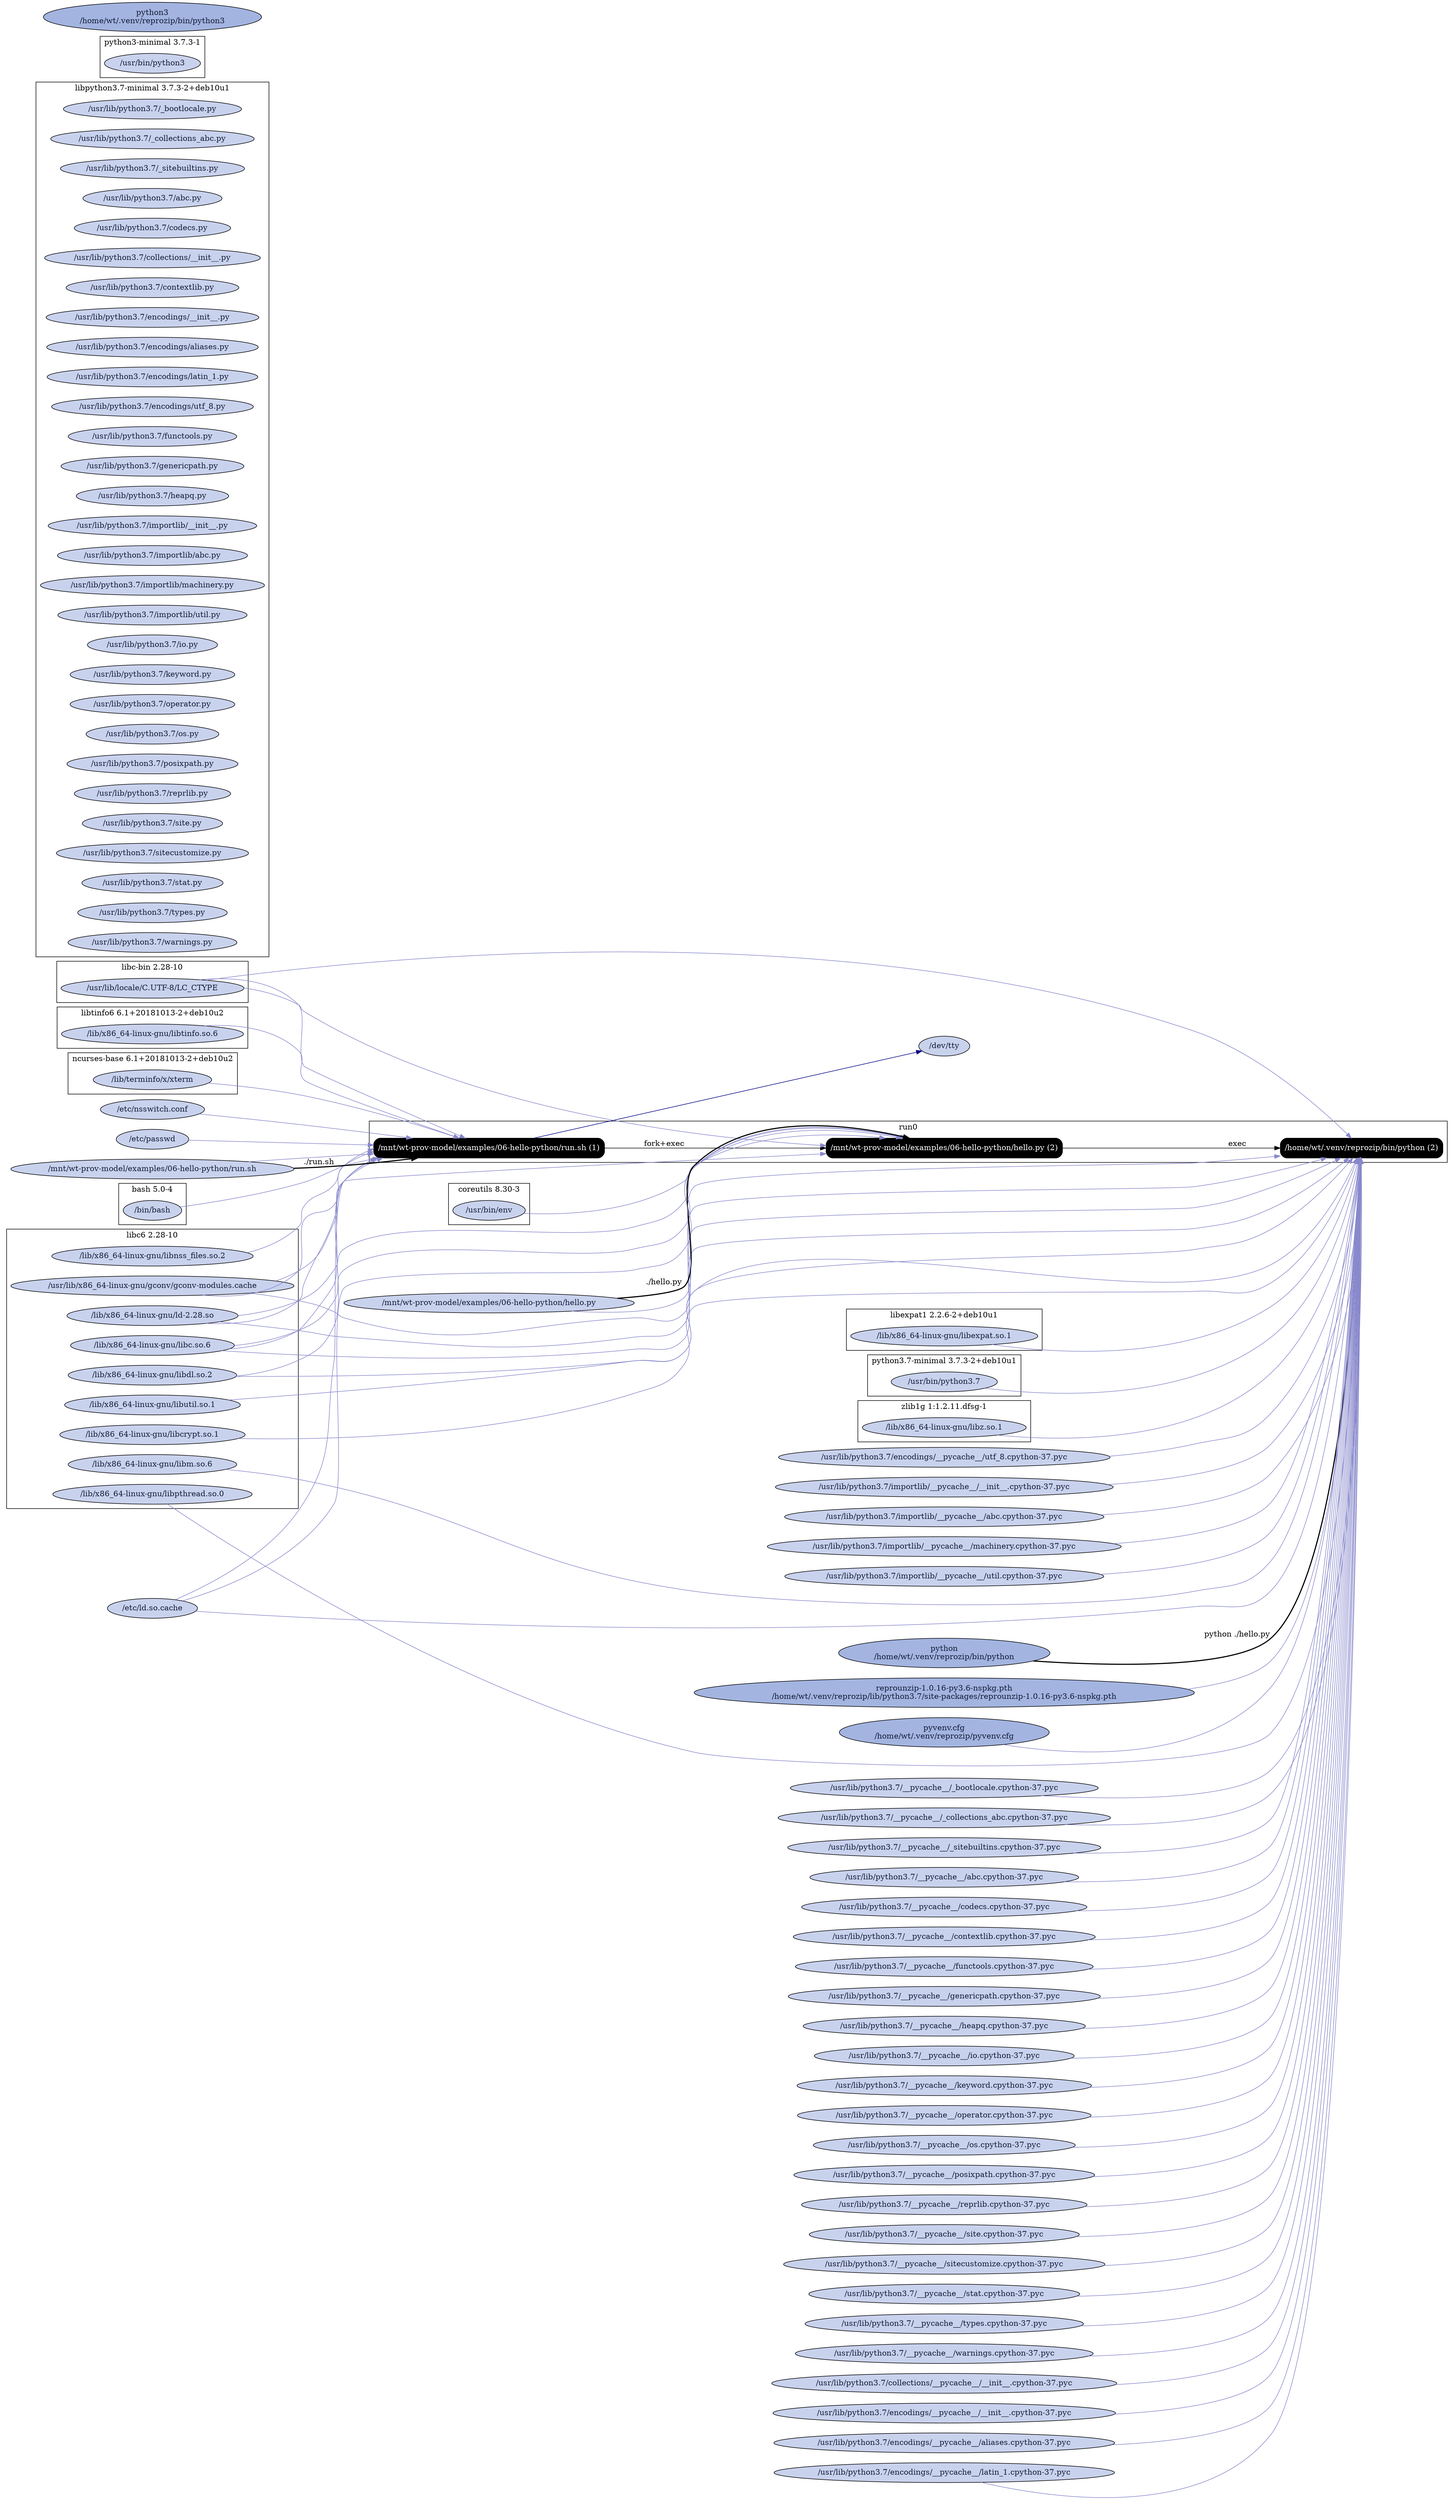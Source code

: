 digraph G {
    rankdir=LR;

    /* programs */
    node [shape=box fontcolor=white fillcolor=black style="filled,rounded"];
    subgraph cluster_run0 {
        label="run0";
        prog0 [label="/mnt/wt-prov-model/examples/06-hello-python/run.sh (1)"];
        prog1 [label="/mnt/wt-prov-model/examples/06-hello-python/hello.py (2)"];
        prog0 -> prog1 [label="fork+exec"];
        prog2 [label="/home/wt/.venv/reprozip/bin/python (2)"];
        prog1 -> prog2 [label="exec"];
    }

    node [shape=ellipse fontcolor="#131C39" fillcolor="#C9D2ED"];

    /* system packages */
    subgraph cluster_pkg0 {
        label="bash 5.0-4";
        "/bin/bash";
    }
    subgraph cluster_pkg1 {
        label="coreutils 8.30-3";
        "/usr/bin/env";
    }
    subgraph cluster_pkg2 {
        label="libc-bin 2.28-10";
        "/usr/lib/locale/C.UTF-8/LC_CTYPE";
    }
    subgraph cluster_pkg3 {
        label="libc6 2.28-10";
        "/lib/x86_64-linux-gnu/ld-2.28.so";
        "/lib/x86_64-linux-gnu/libc.so.6";
        "/lib/x86_64-linux-gnu/libcrypt.so.1";
        "/lib/x86_64-linux-gnu/libdl.so.2";
        "/lib/x86_64-linux-gnu/libm.so.6";
        "/lib/x86_64-linux-gnu/libnss_files.so.2";
        "/lib/x86_64-linux-gnu/libpthread.so.0";
        "/lib/x86_64-linux-gnu/libutil.so.1";
        "/usr/lib/x86_64-linux-gnu/gconv/gconv-modules.cache";
    }
    subgraph cluster_pkg4 {
        label="libexpat1 2.2.6-2+deb10u1";
        "/lib/x86_64-linux-gnu/libexpat.so.1";
    }
    subgraph cluster_pkg5 {
        label="libpython3.7-minimal 3.7.3-2+deb10u1";
        "/usr/lib/python3.7/_bootlocale.py";
        "/usr/lib/python3.7/_collections_abc.py";
        "/usr/lib/python3.7/_sitebuiltins.py";
        "/usr/lib/python3.7/abc.py";
        "/usr/lib/python3.7/codecs.py";
        "/usr/lib/python3.7/collections/__init__.py";
        "/usr/lib/python3.7/contextlib.py";
        "/usr/lib/python3.7/encodings/__init__.py";
        "/usr/lib/python3.7/encodings/aliases.py";
        "/usr/lib/python3.7/encodings/latin_1.py";
        "/usr/lib/python3.7/encodings/utf_8.py";
        "/usr/lib/python3.7/functools.py";
        "/usr/lib/python3.7/genericpath.py";
        "/usr/lib/python3.7/heapq.py";
        "/usr/lib/python3.7/importlib/__init__.py";
        "/usr/lib/python3.7/importlib/abc.py";
        "/usr/lib/python3.7/importlib/machinery.py";
        "/usr/lib/python3.7/importlib/util.py";
        "/usr/lib/python3.7/io.py";
        "/usr/lib/python3.7/keyword.py";
        "/usr/lib/python3.7/operator.py";
        "/usr/lib/python3.7/os.py";
        "/usr/lib/python3.7/posixpath.py";
        "/usr/lib/python3.7/reprlib.py";
        "/usr/lib/python3.7/site.py";
        "/usr/lib/python3.7/sitecustomize.py";
        "/usr/lib/python3.7/stat.py";
        "/usr/lib/python3.7/types.py";
        "/usr/lib/python3.7/warnings.py";
    }
    subgraph cluster_pkg6 {
        label="libtinfo6 6.1+20181013-2+deb10u2";
        "/lib/x86_64-linux-gnu/libtinfo.so.6";
    }
    subgraph cluster_pkg7 {
        label="ncurses-base 6.1+20181013-2+deb10u2";
        "/lib/terminfo/x/xterm";
    }
    subgraph cluster_pkg8 {
        label="python3-minimal 3.7.3-1";
        "/usr/bin/python3";
    }
    subgraph cluster_pkg9 {
        label="python3.7-minimal 3.7.3-2+deb10u1";
        "/usr/bin/python3.7";
    }
    subgraph cluster_pkg10 {
        label="zlib1g 1:1.2.11.dfsg-1";
        "/lib/x86_64-linux-gnu/libz.so.1";
    }

    /* other files */
    "/dev/tty";
    "/etc/ld.so.cache";
    "/etc/nsswitch.conf";
    "/etc/passwd";
    "/home/wt/.venv/reprozip/bin/python" [fillcolor="#A3B4E0", label="python\n/home/wt/.venv/reprozip/bin/python"];
    "/home/wt/.venv/reprozip/bin/python3" [fillcolor="#A3B4E0", label="python3\n/home/wt/.venv/reprozip/bin/python3"];
    "/home/wt/.venv/reprozip/lib/python3.7/site-packages/reprounzip-1.0.16-py3.6-nspkg.pth" [fillcolor="#A3B4E0", label="reprounzip-1.0.16-py3.6-nspkg.pth\n/home/wt/.venv/reprozip/lib/python3.7/site-packages/reprounzip-1.0.16-py3.6-nspkg.pth"];
    "/home/wt/.venv/reprozip/pyvenv.cfg" [fillcolor="#A3B4E0", label="pyvenv.cfg\n/home/wt/.venv/reprozip/pyvenv.cfg"];
    "/mnt/wt-prov-model/examples/06-hello-python/hello.py";
    "/mnt/wt-prov-model/examples/06-hello-python/run.sh";
    "/usr/lib/python3.7/__pycache__/_bootlocale.cpython-37.pyc";
    "/usr/lib/python3.7/__pycache__/_collections_abc.cpython-37.pyc";
    "/usr/lib/python3.7/__pycache__/_sitebuiltins.cpython-37.pyc";
    "/usr/lib/python3.7/__pycache__/abc.cpython-37.pyc";
    "/usr/lib/python3.7/__pycache__/codecs.cpython-37.pyc";
    "/usr/lib/python3.7/__pycache__/contextlib.cpython-37.pyc";
    "/usr/lib/python3.7/__pycache__/functools.cpython-37.pyc";
    "/usr/lib/python3.7/__pycache__/genericpath.cpython-37.pyc";
    "/usr/lib/python3.7/__pycache__/heapq.cpython-37.pyc";
    "/usr/lib/python3.7/__pycache__/io.cpython-37.pyc";
    "/usr/lib/python3.7/__pycache__/keyword.cpython-37.pyc";
    "/usr/lib/python3.7/__pycache__/operator.cpython-37.pyc";
    "/usr/lib/python3.7/__pycache__/os.cpython-37.pyc";
    "/usr/lib/python3.7/__pycache__/posixpath.cpython-37.pyc";
    "/usr/lib/python3.7/__pycache__/reprlib.cpython-37.pyc";
    "/usr/lib/python3.7/__pycache__/site.cpython-37.pyc";
    "/usr/lib/python3.7/__pycache__/sitecustomize.cpython-37.pyc";
    "/usr/lib/python3.7/__pycache__/stat.cpython-37.pyc";
    "/usr/lib/python3.7/__pycache__/types.cpython-37.pyc";
    "/usr/lib/python3.7/__pycache__/warnings.cpython-37.pyc";
    "/usr/lib/python3.7/collections/__pycache__/__init__.cpython-37.pyc";
    "/usr/lib/python3.7/encodings/__pycache__/__init__.cpython-37.pyc";
    "/usr/lib/python3.7/encodings/__pycache__/aliases.cpython-37.pyc";
    "/usr/lib/python3.7/encodings/__pycache__/latin_1.cpython-37.pyc";
    "/usr/lib/python3.7/encodings/__pycache__/utf_8.cpython-37.pyc";
    "/usr/lib/python3.7/importlib/__pycache__/__init__.cpython-37.pyc";
    "/usr/lib/python3.7/importlib/__pycache__/abc.cpython-37.pyc";
    "/usr/lib/python3.7/importlib/__pycache__/machinery.cpython-37.pyc";
    "/usr/lib/python3.7/importlib/__pycache__/util.cpython-37.pyc";

    "/mnt/wt-prov-model/examples/06-hello-python/run.sh" -> prog0 [style=bold, label="./run.sh"];
    "/bin/bash" -> prog0 [color="#8888CC"];
    "/lib/x86_64-linux-gnu/ld-2.28.so" -> prog0 [color="#8888CC"];
    "/etc/ld.so.cache" -> prog0 [color="#8888CC"];
    "/lib/x86_64-linux-gnu/libtinfo.so.6" -> prog0 [color="#8888CC"];
    "/lib/x86_64-linux-gnu/libdl.so.2" -> prog0 [color="#8888CC"];
    "/lib/x86_64-linux-gnu/libc.so.6" -> prog0 [color="#8888CC"];
    prog0 -> "/dev/tty" [color="#000088"];
    "/usr/lib/locale/C.UTF-8/LC_CTYPE" -> prog0 [color="#8888CC"];
    "/usr/lib/x86_64-linux-gnu/gconv/gconv-modules.cache" -> prog0 [color="#8888CC"];
    "/etc/nsswitch.conf" -> prog0 [color="#8888CC"];
    "/lib/x86_64-linux-gnu/libnss_files.so.2" -> prog0 [color="#8888CC"];
    "/etc/passwd" -> prog0 [color="#8888CC"];
    "/mnt/wt-prov-model/examples/06-hello-python/run.sh" -> prog0 [color="#8888CC"];
    "/mnt/wt-prov-model/examples/06-hello-python/hello.py" -> prog1 [style=bold, label="./hello.py"];
    "/usr/bin/env" -> prog1 [color="#8888CC"];
    "/lib/x86_64-linux-gnu/ld-2.28.so" -> prog1 [color="#8888CC"];
    "/etc/ld.so.cache" -> prog1 [color="#8888CC"];
    "/lib/x86_64-linux-gnu/libc.so.6" -> prog1 [color="#8888CC"];
    "/usr/lib/locale/C.UTF-8/LC_CTYPE" -> prog1 [color="#8888CC"];
    "/usr/lib/x86_64-linux-gnu/gconv/gconv-modules.cache" -> prog1 [color="#8888CC"];
    "/home/wt/.venv/reprozip/bin/python" -> prog2 [style=bold, label="python ./hello.py"];
    "/usr/bin/python3.7" -> prog2 [color="#8888CC"];
    "/lib/x86_64-linux-gnu/ld-2.28.so" -> prog2 [color="#8888CC"];
    "/etc/ld.so.cache" -> prog2 [color="#8888CC"];
    "/lib/x86_64-linux-gnu/libcrypt.so.1" -> prog2 [color="#8888CC"];
    "/lib/x86_64-linux-gnu/libpthread.so.0" -> prog2 [color="#8888CC"];
    "/lib/x86_64-linux-gnu/libdl.so.2" -> prog2 [color="#8888CC"];
    "/lib/x86_64-linux-gnu/libutil.so.1" -> prog2 [color="#8888CC"];
    "/lib/x86_64-linux-gnu/libexpat.so.1" -> prog2 [color="#8888CC"];
    "/lib/x86_64-linux-gnu/libz.so.1" -> prog2 [color="#8888CC"];
    "/lib/x86_64-linux-gnu/libm.so.6" -> prog2 [color="#8888CC"];
    "/lib/x86_64-linux-gnu/libc.so.6" -> prog2 [color="#8888CC"];
    "/usr/lib/locale/C.UTF-8/LC_CTYPE" -> prog2 [color="#8888CC"];
    "/usr/lib/x86_64-linux-gnu/gconv/gconv-modules.cache" -> prog2 [color="#8888CC"];
    "/usr/lib/python3.7/encodings/__pycache__/__init__.cpython-37.pyc" -> prog2 [color="#8888CC"];
    "/usr/lib/python3.7/__pycache__/codecs.cpython-37.pyc" -> prog2 [color="#8888CC"];
    "/usr/lib/python3.7/encodings/__pycache__/aliases.cpython-37.pyc" -> prog2 [color="#8888CC"];
    "/usr/lib/python3.7/encodings/__pycache__/utf_8.cpython-37.pyc" -> prog2 [color="#8888CC"];
    "/usr/lib/python3.7/encodings/__pycache__/latin_1.cpython-37.pyc" -> prog2 [color="#8888CC"];
    "/usr/lib/python3.7/__pycache__/io.cpython-37.pyc" -> prog2 [color="#8888CC"];
    "/usr/lib/python3.7/__pycache__/abc.cpython-37.pyc" -> prog2 [color="#8888CC"];
    "/usr/lib/python3.7/__pycache__/site.cpython-37.pyc" -> prog2 [color="#8888CC"];
    "/usr/lib/python3.7/__pycache__/os.cpython-37.pyc" -> prog2 [color="#8888CC"];
    "/usr/lib/python3.7/__pycache__/stat.cpython-37.pyc" -> prog2 [color="#8888CC"];
    "/usr/lib/python3.7/__pycache__/posixpath.cpython-37.pyc" -> prog2 [color="#8888CC"];
    "/usr/lib/python3.7/__pycache__/genericpath.cpython-37.pyc" -> prog2 [color="#8888CC"];
    "/usr/lib/python3.7/__pycache__/_collections_abc.cpython-37.pyc" -> prog2 [color="#8888CC"];
    "/usr/lib/python3.7/__pycache__/_sitebuiltins.cpython-37.pyc" -> prog2 [color="#8888CC"];
    "/home/wt/.venv/reprozip/pyvenv.cfg" -> prog2 [color="#8888CC"];
    "/home/wt/.venv/reprozip/lib/python3.7/site-packages/reprounzip-1.0.16-py3.6-nspkg.pth" -> prog2 [color="#8888CC"];
    "/usr/lib/python3.7/__pycache__/_bootlocale.cpython-37.pyc" -> prog2 [color="#8888CC"];
    "/usr/lib/python3.7/__pycache__/types.cpython-37.pyc" -> prog2 [color="#8888CC"];
    "/usr/lib/python3.7/importlib/__pycache__/__init__.cpython-37.pyc" -> prog2 [color="#8888CC"];
    "/usr/lib/python3.7/__pycache__/warnings.cpython-37.pyc" -> prog2 [color="#8888CC"];
    "/usr/lib/python3.7/importlib/__pycache__/util.cpython-37.pyc" -> prog2 [color="#8888CC"];
    "/usr/lib/python3.7/importlib/__pycache__/abc.cpython-37.pyc" -> prog2 [color="#8888CC"];
    "/usr/lib/python3.7/importlib/__pycache__/machinery.cpython-37.pyc" -> prog2 [color="#8888CC"];
    "/usr/lib/python3.7/__pycache__/contextlib.cpython-37.pyc" -> prog2 [color="#8888CC"];
    "/usr/lib/python3.7/collections/__pycache__/__init__.cpython-37.pyc" -> prog2 [color="#8888CC"];
    "/usr/lib/python3.7/__pycache__/operator.cpython-37.pyc" -> prog2 [color="#8888CC"];
    "/usr/lib/python3.7/__pycache__/keyword.cpython-37.pyc" -> prog2 [color="#8888CC"];
    "/usr/lib/python3.7/__pycache__/heapq.cpython-37.pyc" -> prog2 [color="#8888CC"];
    "/usr/lib/python3.7/__pycache__/reprlib.cpython-37.pyc" -> prog2 [color="#8888CC"];
    "/usr/lib/python3.7/__pycache__/functools.cpython-37.pyc" -> prog2 [color="#8888CC"];
    "/usr/lib/python3.7/__pycache__/sitecustomize.cpython-37.pyc" -> prog2 [color="#8888CC"];
    "/mnt/wt-prov-model/examples/06-hello-python/hello.py" -> prog2 [color="#8888CC"];
    "/lib/terminfo/x/xterm" -> prog0 [color="#8888CC"];
}
